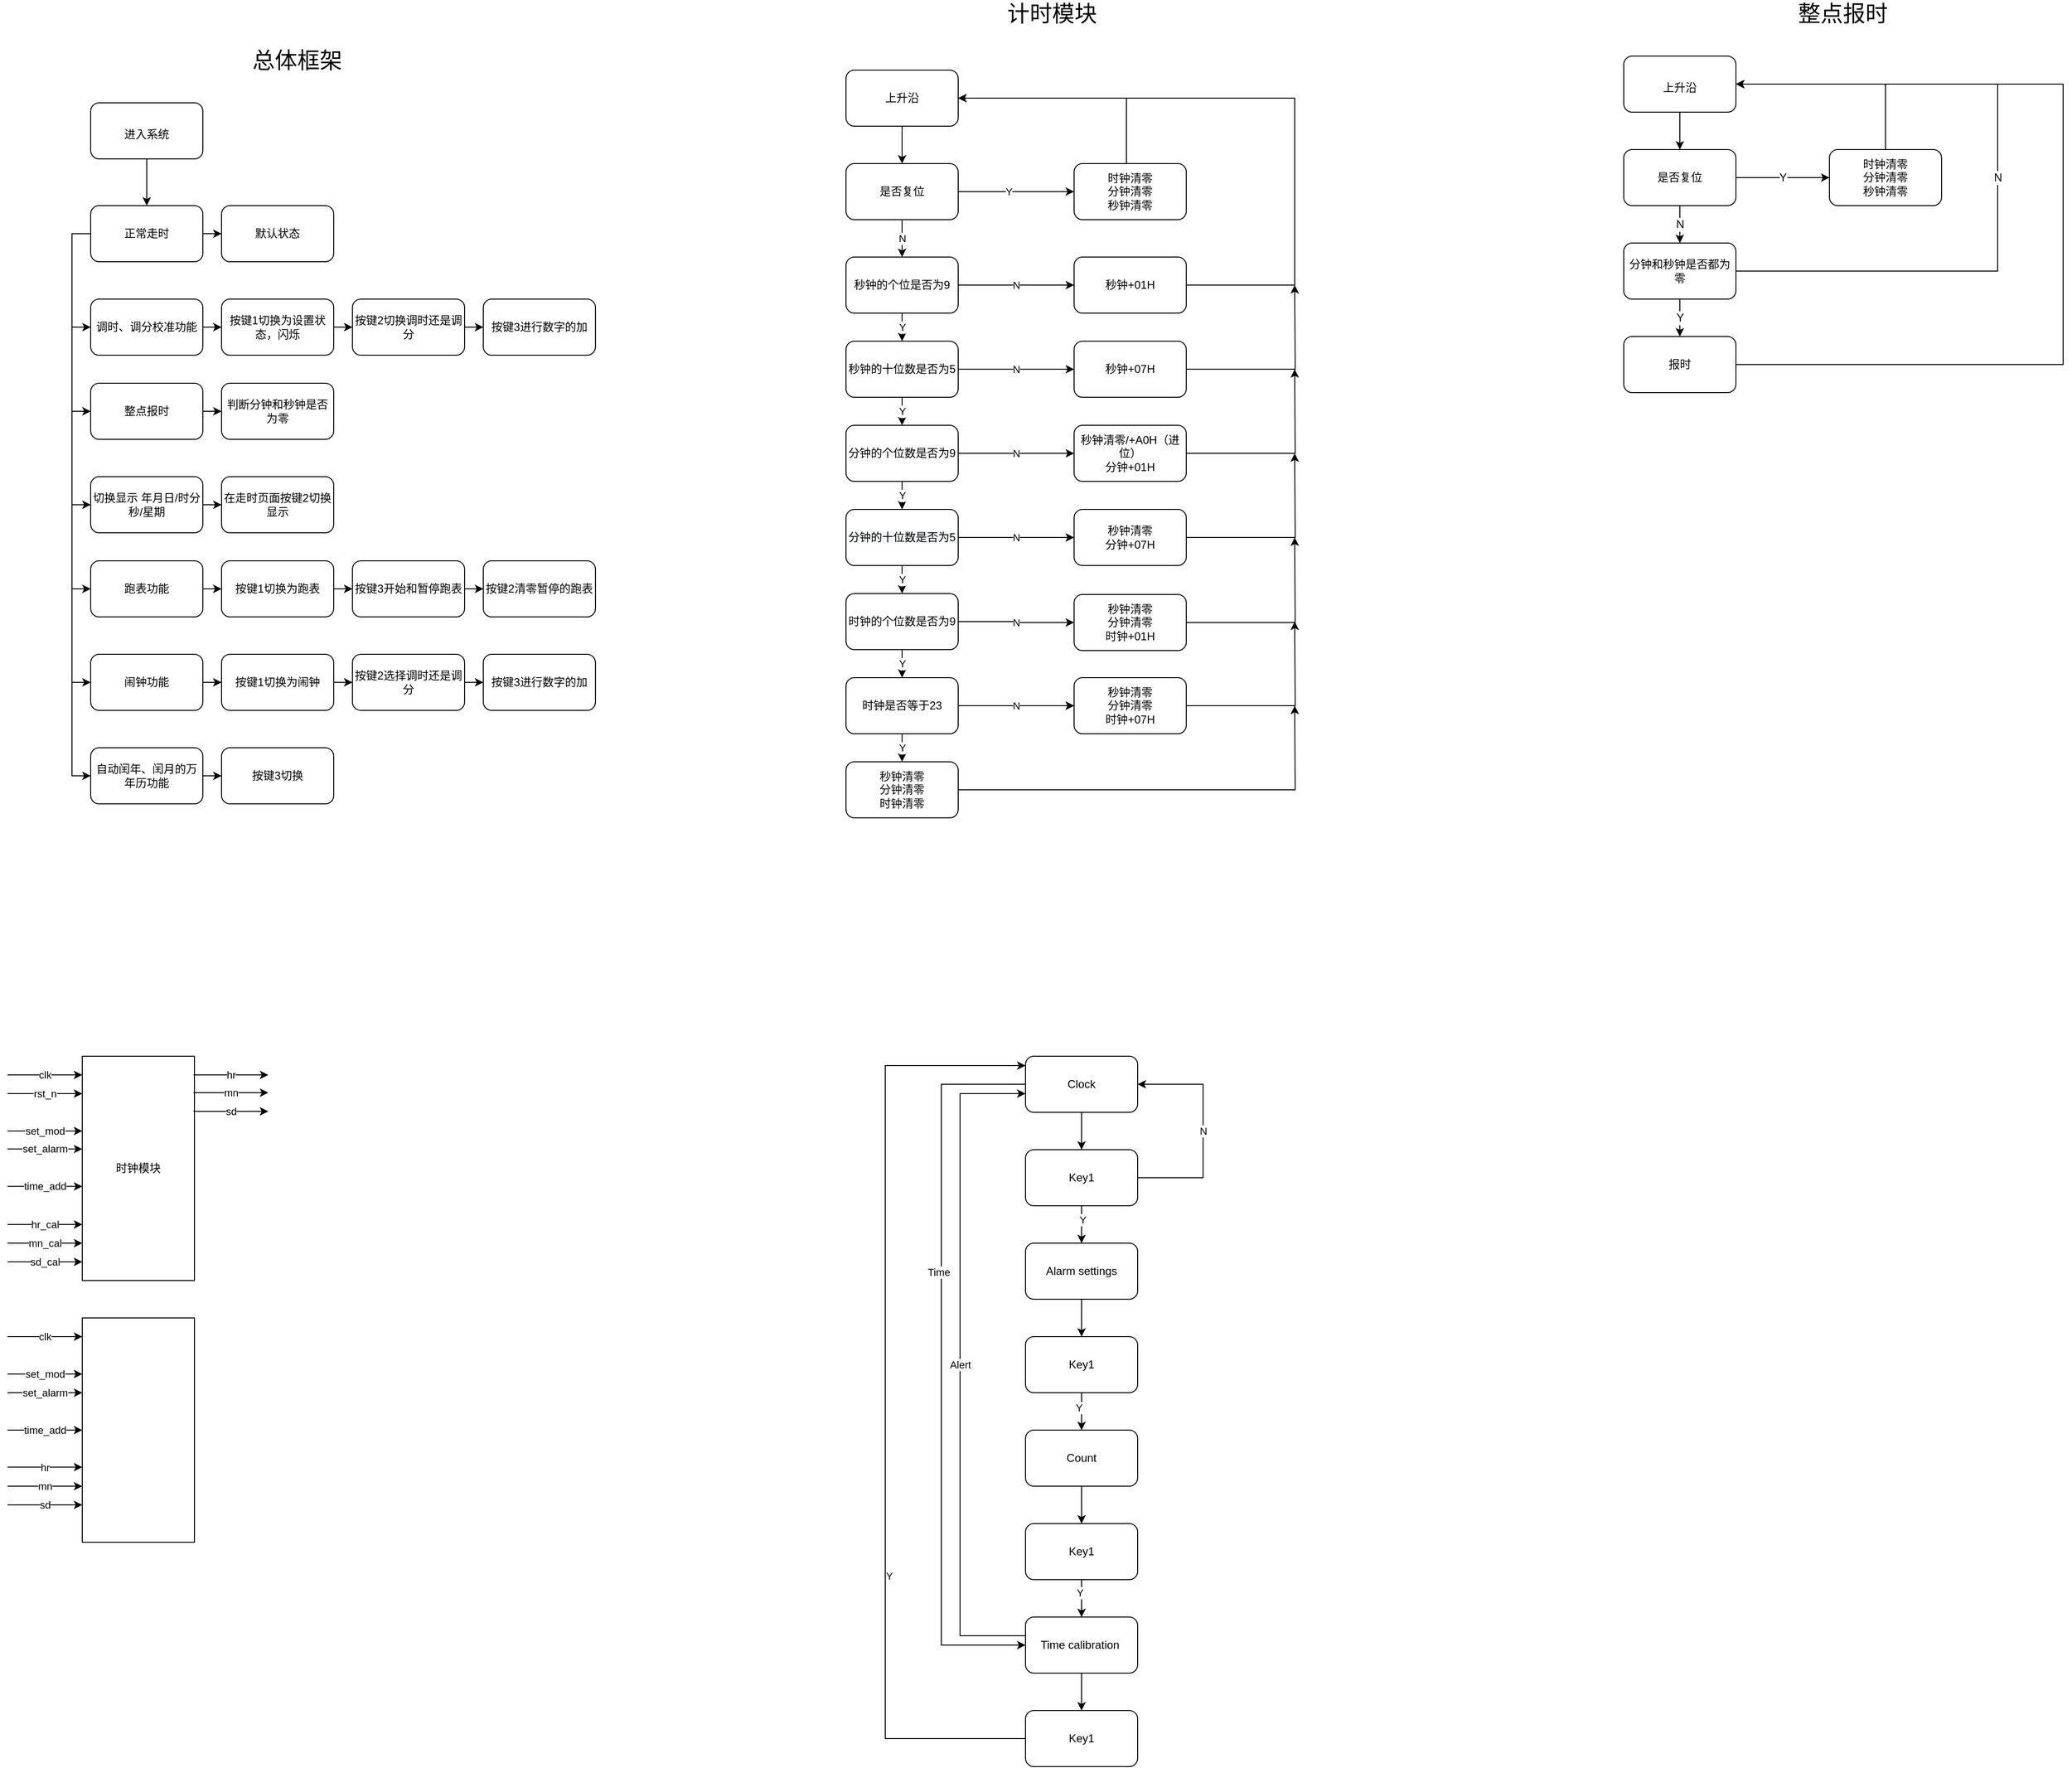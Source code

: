 <mxfile version="15.7.4" type="github">
  <diagram id="j-hfwfwADfFg2-2y4FFS" name="Page-1">
    <mxGraphModel dx="2401" dy="1572" grid="1" gridSize="10" guides="1" tooltips="1" connect="1" arrows="1" fold="1" page="1" pageScale="1" pageWidth="827" pageHeight="1169" math="0" shadow="0">
      <root>
        <mxCell id="0" />
        <mxCell id="1" parent="0" />
        <mxCell id="kllltfMufQYbzrhNUkab-3" style="edgeStyle=orthogonalEdgeStyle;rounded=0;orthogonalLoop=1;jettySize=auto;html=1;exitX=0.5;exitY=1;exitDx=0;exitDy=0;entryX=0.5;entryY=0;entryDx=0;entryDy=0;" parent="1" source="kllltfMufQYbzrhNUkab-1" target="kllltfMufQYbzrhNUkab-2" edge="1">
          <mxGeometry relative="1" as="geometry" />
        </mxCell>
        <mxCell id="kllltfMufQYbzrhNUkab-1" value="上升沿" style="rounded=1;whiteSpace=wrap;html=1;" parent="1" vertex="1">
          <mxGeometry x="1828" y="165" width="120" height="60" as="geometry" />
        </mxCell>
        <mxCell id="kllltfMufQYbzrhNUkab-5" value="N" style="edgeStyle=orthogonalEdgeStyle;rounded=0;orthogonalLoop=1;jettySize=auto;html=1;exitX=0.5;exitY=1;exitDx=0;exitDy=0;entryX=0.5;entryY=0;entryDx=0;entryDy=0;" parent="1" source="kllltfMufQYbzrhNUkab-2" target="kllltfMufQYbzrhNUkab-4" edge="1">
          <mxGeometry relative="1" as="geometry" />
        </mxCell>
        <mxCell id="kllltfMufQYbzrhNUkab-7" style="edgeStyle=orthogonalEdgeStyle;rounded=0;orthogonalLoop=1;jettySize=auto;html=1;exitX=1;exitY=0.5;exitDx=0;exitDy=0;entryX=0;entryY=0.5;entryDx=0;entryDy=0;" parent="1" source="kllltfMufQYbzrhNUkab-2" target="kllltfMufQYbzrhNUkab-6" edge="1">
          <mxGeometry relative="1" as="geometry" />
        </mxCell>
        <mxCell id="kllltfMufQYbzrhNUkab-8" value="Y" style="edgeLabel;html=1;align=center;verticalAlign=middle;resizable=0;points=[];" parent="kllltfMufQYbzrhNUkab-7" vertex="1" connectable="0">
          <mxGeometry x="-0.136" relative="1" as="geometry">
            <mxPoint as="offset" />
          </mxGeometry>
        </mxCell>
        <mxCell id="kllltfMufQYbzrhNUkab-2" value="是否复位" style="rounded=1;whiteSpace=wrap;html=1;" parent="1" vertex="1">
          <mxGeometry x="1828" y="265" width="120" height="60" as="geometry" />
        </mxCell>
        <mxCell id="kllltfMufQYbzrhNUkab-21" value="N" style="edgeStyle=orthogonalEdgeStyle;rounded=0;orthogonalLoop=1;jettySize=auto;html=1;" parent="1" source="kllltfMufQYbzrhNUkab-4" target="kllltfMufQYbzrhNUkab-20" edge="1">
          <mxGeometry relative="1" as="geometry" />
        </mxCell>
        <mxCell id="kllltfMufQYbzrhNUkab-24" value="Y" style="edgeStyle=orthogonalEdgeStyle;rounded=0;orthogonalLoop=1;jettySize=auto;html=1;" parent="1" source="kllltfMufQYbzrhNUkab-4" target="kllltfMufQYbzrhNUkab-10" edge="1">
          <mxGeometry relative="1" as="geometry" />
        </mxCell>
        <mxCell id="kllltfMufQYbzrhNUkab-4" value="秒钟的个位是否为9" style="rounded=1;whiteSpace=wrap;html=1;" parent="1" vertex="1">
          <mxGeometry x="1828" y="365" width="120" height="60" as="geometry" />
        </mxCell>
        <mxCell id="kllltfMufQYbzrhNUkab-9" style="edgeStyle=orthogonalEdgeStyle;rounded=0;orthogonalLoop=1;jettySize=auto;html=1;entryX=1;entryY=0.5;entryDx=0;entryDy=0;" parent="1" source="kllltfMufQYbzrhNUkab-6" target="kllltfMufQYbzrhNUkab-1" edge="1">
          <mxGeometry relative="1" as="geometry">
            <Array as="points">
              <mxPoint x="2128" y="195" />
            </Array>
          </mxGeometry>
        </mxCell>
        <mxCell id="kllltfMufQYbzrhNUkab-6" value="时钟清零&lt;br&gt;分钟清零&lt;br&gt;秒钟清零" style="rounded=1;whiteSpace=wrap;html=1;" parent="1" vertex="1">
          <mxGeometry x="2072" y="265" width="120" height="60" as="geometry" />
        </mxCell>
        <mxCell id="kllltfMufQYbzrhNUkab-25" value="Y" style="edgeStyle=orthogonalEdgeStyle;rounded=0;orthogonalLoop=1;jettySize=auto;html=1;" parent="1" source="kllltfMufQYbzrhNUkab-10" target="kllltfMufQYbzrhNUkab-17" edge="1">
          <mxGeometry relative="1" as="geometry" />
        </mxCell>
        <mxCell id="kllltfMufQYbzrhNUkab-26" value="N" style="edgeStyle=orthogonalEdgeStyle;rounded=0;orthogonalLoop=1;jettySize=auto;html=1;" parent="1" source="kllltfMufQYbzrhNUkab-10" target="kllltfMufQYbzrhNUkab-16" edge="1">
          <mxGeometry relative="1" as="geometry" />
        </mxCell>
        <mxCell id="kllltfMufQYbzrhNUkab-10" value="秒钟的十位数是否为5" style="rounded=1;whiteSpace=wrap;html=1;" parent="1" vertex="1">
          <mxGeometry x="1828" y="455" width="120" height="60" as="geometry" />
        </mxCell>
        <mxCell id="kllltfMufQYbzrhNUkab-45" style="edgeStyle=orthogonalEdgeStyle;rounded=0;orthogonalLoop=1;jettySize=auto;html=1;" parent="1" source="kllltfMufQYbzrhNUkab-16" edge="1">
          <mxGeometry relative="1" as="geometry">
            <mxPoint x="2308" y="395" as="targetPoint" />
          </mxGeometry>
        </mxCell>
        <mxCell id="kllltfMufQYbzrhNUkab-16" value="秒钟+07H" style="rounded=1;whiteSpace=wrap;html=1;" parent="1" vertex="1">
          <mxGeometry x="2072" y="455" width="120" height="60" as="geometry" />
        </mxCell>
        <mxCell id="kllltfMufQYbzrhNUkab-27" value="N" style="edgeStyle=orthogonalEdgeStyle;rounded=0;orthogonalLoop=1;jettySize=auto;html=1;" parent="1" source="kllltfMufQYbzrhNUkab-17" target="kllltfMufQYbzrhNUkab-23" edge="1">
          <mxGeometry relative="1" as="geometry" />
        </mxCell>
        <mxCell id="kllltfMufQYbzrhNUkab-28" value="Y" style="edgeStyle=orthogonalEdgeStyle;rounded=0;orthogonalLoop=1;jettySize=auto;html=1;" parent="1" source="kllltfMufQYbzrhNUkab-17" target="kllltfMufQYbzrhNUkab-22" edge="1">
          <mxGeometry relative="1" as="geometry" />
        </mxCell>
        <mxCell id="kllltfMufQYbzrhNUkab-17" value="分钟的个位数是否为9" style="rounded=1;whiteSpace=wrap;html=1;" parent="1" vertex="1">
          <mxGeometry x="1828" y="545" width="120" height="60" as="geometry" />
        </mxCell>
        <mxCell id="kllltfMufQYbzrhNUkab-44" style="edgeStyle=orthogonalEdgeStyle;rounded=0;orthogonalLoop=1;jettySize=auto;html=1;entryX=1;entryY=0.5;entryDx=0;entryDy=0;" parent="1" source="kllltfMufQYbzrhNUkab-20" target="kllltfMufQYbzrhNUkab-1" edge="1">
          <mxGeometry relative="1" as="geometry">
            <Array as="points">
              <mxPoint x="2308" y="395" />
              <mxPoint x="2308" y="195" />
            </Array>
          </mxGeometry>
        </mxCell>
        <mxCell id="kllltfMufQYbzrhNUkab-20" value="秒钟+01H" style="rounded=1;whiteSpace=wrap;html=1;" parent="1" vertex="1">
          <mxGeometry x="2072" y="365" width="120" height="60" as="geometry" />
        </mxCell>
        <mxCell id="kllltfMufQYbzrhNUkab-30" value="N" style="edgeStyle=orthogonalEdgeStyle;rounded=0;orthogonalLoop=1;jettySize=auto;html=1;" parent="1" source="kllltfMufQYbzrhNUkab-22" target="kllltfMufQYbzrhNUkab-29" edge="1">
          <mxGeometry relative="1" as="geometry" />
        </mxCell>
        <mxCell id="kllltfMufQYbzrhNUkab-34" value="Y" style="edgeStyle=orthogonalEdgeStyle;rounded=0;orthogonalLoop=1;jettySize=auto;html=1;" parent="1" source="kllltfMufQYbzrhNUkab-22" target="kllltfMufQYbzrhNUkab-32" edge="1">
          <mxGeometry relative="1" as="geometry" />
        </mxCell>
        <mxCell id="kllltfMufQYbzrhNUkab-22" value="&lt;span style=&quot;color: rgb(0 , 0 , 0) ; font-family: &amp;#34;helvetica&amp;#34; ; font-size: 12px ; font-style: normal ; font-weight: 400 ; letter-spacing: normal ; text-align: center ; text-indent: 0px ; text-transform: none ; word-spacing: 0px ; background-color: rgb(248 , 249 , 250) ; display: inline ; float: none&quot;&gt;分钟的十位数是否为5&lt;/span&gt;" style="rounded=1;whiteSpace=wrap;html=1;" parent="1" vertex="1">
          <mxGeometry x="1828" y="635" width="120" height="60" as="geometry" />
        </mxCell>
        <mxCell id="kllltfMufQYbzrhNUkab-46" style="edgeStyle=orthogonalEdgeStyle;rounded=0;orthogonalLoop=1;jettySize=auto;html=1;" parent="1" source="kllltfMufQYbzrhNUkab-23" edge="1">
          <mxGeometry relative="1" as="geometry">
            <mxPoint x="2308" y="485" as="targetPoint" />
          </mxGeometry>
        </mxCell>
        <mxCell id="kllltfMufQYbzrhNUkab-23" value="秒钟清零/+A0H（进位）&lt;br&gt;分钟+01H" style="rounded=1;whiteSpace=wrap;html=1;" parent="1" vertex="1">
          <mxGeometry x="2072" y="545" width="120" height="60" as="geometry" />
        </mxCell>
        <mxCell id="kllltfMufQYbzrhNUkab-47" style="edgeStyle=orthogonalEdgeStyle;rounded=0;orthogonalLoop=1;jettySize=auto;html=1;" parent="1" source="kllltfMufQYbzrhNUkab-29" edge="1">
          <mxGeometry relative="1" as="geometry">
            <mxPoint x="2308" y="575" as="targetPoint" />
          </mxGeometry>
        </mxCell>
        <mxCell id="kllltfMufQYbzrhNUkab-29" value="秒钟清零&lt;br&gt;分钟+07H" style="rounded=1;whiteSpace=wrap;html=1;" parent="1" vertex="1">
          <mxGeometry x="2072" y="635" width="120" height="60" as="geometry" />
        </mxCell>
        <mxCell id="kllltfMufQYbzrhNUkab-35" value="Y" style="edgeStyle=orthogonalEdgeStyle;rounded=0;orthogonalLoop=1;jettySize=auto;html=1;" parent="1" source="kllltfMufQYbzrhNUkab-32" target="kllltfMufQYbzrhNUkab-33" edge="1">
          <mxGeometry relative="1" as="geometry" />
        </mxCell>
        <mxCell id="kllltfMufQYbzrhNUkab-38" value="N" style="edgeStyle=orthogonalEdgeStyle;rounded=0;orthogonalLoop=1;jettySize=auto;html=1;" parent="1" source="kllltfMufQYbzrhNUkab-32" target="kllltfMufQYbzrhNUkab-36" edge="1">
          <mxGeometry relative="1" as="geometry" />
        </mxCell>
        <mxCell id="kllltfMufQYbzrhNUkab-32" value="&lt;span style=&quot;font-family: &amp;#34;helvetica&amp;#34;&quot;&gt;时钟的个位数是否为9&lt;/span&gt;" style="rounded=1;whiteSpace=wrap;html=1;" parent="1" vertex="1">
          <mxGeometry x="1828" y="725" width="120" height="60" as="geometry" />
        </mxCell>
        <mxCell id="kllltfMufQYbzrhNUkab-39" value="" style="edgeStyle=orthogonalEdgeStyle;rounded=0;orthogonalLoop=1;jettySize=auto;html=1;" parent="1" source="kllltfMufQYbzrhNUkab-33" target="kllltfMufQYbzrhNUkab-37" edge="1">
          <mxGeometry relative="1" as="geometry" />
        </mxCell>
        <mxCell id="kllltfMufQYbzrhNUkab-41" value="N" style="edgeStyle=orthogonalEdgeStyle;rounded=0;orthogonalLoop=1;jettySize=auto;html=1;" parent="1" source="kllltfMufQYbzrhNUkab-33" target="kllltfMufQYbzrhNUkab-37" edge="1">
          <mxGeometry relative="1" as="geometry" />
        </mxCell>
        <mxCell id="kllltfMufQYbzrhNUkab-43" value="Y" style="edgeStyle=orthogonalEdgeStyle;rounded=0;orthogonalLoop=1;jettySize=auto;html=1;" parent="1" source="kllltfMufQYbzrhNUkab-33" target="kllltfMufQYbzrhNUkab-42" edge="1">
          <mxGeometry relative="1" as="geometry" />
        </mxCell>
        <mxCell id="kllltfMufQYbzrhNUkab-33" value="&lt;span style=&quot;font-family: &amp;#34;helvetica&amp;#34;&quot;&gt;时钟是否等于23&lt;/span&gt;" style="rounded=1;whiteSpace=wrap;html=1;" parent="1" vertex="1">
          <mxGeometry x="1828" y="815" width="120" height="60" as="geometry" />
        </mxCell>
        <mxCell id="kllltfMufQYbzrhNUkab-48" style="edgeStyle=orthogonalEdgeStyle;rounded=0;orthogonalLoop=1;jettySize=auto;html=1;" parent="1" source="kllltfMufQYbzrhNUkab-36" edge="1">
          <mxGeometry relative="1" as="geometry">
            <mxPoint x="2308" y="665" as="targetPoint" />
          </mxGeometry>
        </mxCell>
        <mxCell id="kllltfMufQYbzrhNUkab-36" value="秒钟清零&lt;br&gt;分钟清零&lt;br&gt;时钟+01H" style="rounded=1;whiteSpace=wrap;html=1;" parent="1" vertex="1">
          <mxGeometry x="2072" y="726" width="120" height="60" as="geometry" />
        </mxCell>
        <mxCell id="kllltfMufQYbzrhNUkab-49" style="edgeStyle=orthogonalEdgeStyle;rounded=0;orthogonalLoop=1;jettySize=auto;html=1;" parent="1" source="kllltfMufQYbzrhNUkab-37" edge="1">
          <mxGeometry relative="1" as="geometry">
            <mxPoint x="2308" y="755" as="targetPoint" />
          </mxGeometry>
        </mxCell>
        <mxCell id="kllltfMufQYbzrhNUkab-37" value="&lt;span&gt;秒钟清零&lt;/span&gt;&lt;br&gt;&lt;span&gt;分钟清零&lt;/span&gt;&lt;br&gt;&lt;span&gt;时钟+07H&lt;/span&gt;" style="rounded=1;whiteSpace=wrap;html=1;" parent="1" vertex="1">
          <mxGeometry x="2072" y="815" width="120" height="60" as="geometry" />
        </mxCell>
        <mxCell id="kllltfMufQYbzrhNUkab-50" style="edgeStyle=orthogonalEdgeStyle;rounded=0;orthogonalLoop=1;jettySize=auto;html=1;" parent="1" source="kllltfMufQYbzrhNUkab-42" edge="1">
          <mxGeometry relative="1" as="geometry">
            <mxPoint x="2308" y="845" as="targetPoint" />
          </mxGeometry>
        </mxCell>
        <mxCell id="kllltfMufQYbzrhNUkab-42" value="&lt;span style=&quot;font-family: &amp;#34;helvetica&amp;#34;&quot;&gt;秒钟清零&lt;/span&gt;&lt;br style=&quot;font-family: &amp;#34;helvetica&amp;#34;&quot;&gt;&lt;span style=&quot;font-family: &amp;#34;helvetica&amp;#34;&quot;&gt;分钟清零&lt;br&gt;&lt;/span&gt;&lt;span style=&quot;font-family: &amp;#34;helvetica&amp;#34;&quot;&gt;时钟清零&lt;/span&gt;" style="rounded=1;whiteSpace=wrap;html=1;" parent="1" vertex="1">
          <mxGeometry x="1828" y="905" width="120" height="60" as="geometry" />
        </mxCell>
        <mxCell id="58QA114sEeceiY14fXUz-45" value="&lt;span style=&quot;font-size: 24px&quot;&gt;计时模块&lt;/span&gt;" style="text;html=1;align=center;verticalAlign=middle;resizable=0;points=[];autosize=1;strokeColor=none;fillColor=none;" parent="1" vertex="1">
          <mxGeometry x="1993" y="95" width="110" height="20" as="geometry" />
        </mxCell>
        <mxCell id="58QA114sEeceiY14fXUz-48" value="总体框架" style="text;html=1;strokeColor=none;fillColor=none;align=center;verticalAlign=middle;whiteSpace=wrap;rounded=0;fontSize=24;" parent="1" vertex="1">
          <mxGeometry x="1131" y="140" width="220" height="30" as="geometry" />
        </mxCell>
        <mxCell id="58QA114sEeceiY14fXUz-52" value="" style="edgeStyle=orthogonalEdgeStyle;rounded=0;orthogonalLoop=1;jettySize=auto;html=1;fontSize=12;" parent="1" source="58QA114sEeceiY14fXUz-49" target="58QA114sEeceiY14fXUz-50" edge="1">
          <mxGeometry relative="1" as="geometry" />
        </mxCell>
        <mxCell id="58QA114sEeceiY14fXUz-49" value="&lt;font style=&quot;font-size: 12px&quot;&gt;进入系统&lt;/font&gt;" style="rounded=1;whiteSpace=wrap;html=1;fontSize=24;" parent="1" vertex="1">
          <mxGeometry x="1020" y="200" width="120" height="60" as="geometry" />
        </mxCell>
        <mxCell id="58QA114sEeceiY14fXUz-71" style="edgeStyle=orthogonalEdgeStyle;rounded=0;orthogonalLoop=1;jettySize=auto;html=1;exitX=0;exitY=0.5;exitDx=0;exitDy=0;entryX=0;entryY=0.5;entryDx=0;entryDy=0;fontSize=12;" parent="1" source="58QA114sEeceiY14fXUz-50" target="58QA114sEeceiY14fXUz-53" edge="1">
          <mxGeometry relative="1" as="geometry" />
        </mxCell>
        <mxCell id="58QA114sEeceiY14fXUz-72" style="edgeStyle=orthogonalEdgeStyle;rounded=0;orthogonalLoop=1;jettySize=auto;html=1;exitX=0;exitY=0.5;exitDx=0;exitDy=0;entryX=0;entryY=0.5;entryDx=0;entryDy=0;fontSize=12;" parent="1" source="58QA114sEeceiY14fXUz-50" target="58QA114sEeceiY14fXUz-55" edge="1">
          <mxGeometry relative="1" as="geometry" />
        </mxCell>
        <mxCell id="58QA114sEeceiY14fXUz-73" style="edgeStyle=orthogonalEdgeStyle;rounded=0;orthogonalLoop=1;jettySize=auto;html=1;exitX=0;exitY=0.5;exitDx=0;exitDy=0;entryX=0;entryY=0.5;entryDx=0;entryDy=0;fontSize=12;" parent="1" source="58QA114sEeceiY14fXUz-50" target="58QA114sEeceiY14fXUz-58" edge="1">
          <mxGeometry relative="1" as="geometry" />
        </mxCell>
        <mxCell id="58QA114sEeceiY14fXUz-74" style="edgeStyle=orthogonalEdgeStyle;rounded=0;orthogonalLoop=1;jettySize=auto;html=1;exitX=0;exitY=0.5;exitDx=0;exitDy=0;entryX=0;entryY=0.5;entryDx=0;entryDy=0;fontSize=12;" parent="1" source="58QA114sEeceiY14fXUz-50" target="58QA114sEeceiY14fXUz-60" edge="1">
          <mxGeometry relative="1" as="geometry" />
        </mxCell>
        <mxCell id="58QA114sEeceiY14fXUz-75" style="edgeStyle=orthogonalEdgeStyle;rounded=0;orthogonalLoop=1;jettySize=auto;html=1;exitX=0;exitY=0.5;exitDx=0;exitDy=0;entryX=0;entryY=0.5;entryDx=0;entryDy=0;fontSize=12;" parent="1" source="58QA114sEeceiY14fXUz-50" target="58QA114sEeceiY14fXUz-57" edge="1">
          <mxGeometry relative="1" as="geometry" />
        </mxCell>
        <mxCell id="58QA114sEeceiY14fXUz-76" style="edgeStyle=orthogonalEdgeStyle;rounded=0;orthogonalLoop=1;jettySize=auto;html=1;exitX=0;exitY=0.5;exitDx=0;exitDy=0;entryX=0;entryY=0.5;entryDx=0;entryDy=0;fontSize=12;" parent="1" source="58QA114sEeceiY14fXUz-50" target="58QA114sEeceiY14fXUz-59" edge="1">
          <mxGeometry relative="1" as="geometry" />
        </mxCell>
        <mxCell id="58QA114sEeceiY14fXUz-78" value="" style="edgeStyle=orthogonalEdgeStyle;rounded=0;orthogonalLoop=1;jettySize=auto;html=1;fontSize=12;" parent="1" source="58QA114sEeceiY14fXUz-50" target="58QA114sEeceiY14fXUz-77" edge="1">
          <mxGeometry relative="1" as="geometry" />
        </mxCell>
        <mxCell id="58QA114sEeceiY14fXUz-50" value="正常走时" style="rounded=1;whiteSpace=wrap;html=1;fontSize=12;" parent="1" vertex="1">
          <mxGeometry x="1020" y="310" width="120" height="60" as="geometry" />
        </mxCell>
        <mxCell id="58QA114sEeceiY14fXUz-80" value="" style="edgeStyle=orthogonalEdgeStyle;rounded=0;orthogonalLoop=1;jettySize=auto;html=1;fontSize=12;" parent="1" source="58QA114sEeceiY14fXUz-53" target="58QA114sEeceiY14fXUz-79" edge="1">
          <mxGeometry relative="1" as="geometry" />
        </mxCell>
        <mxCell id="58QA114sEeceiY14fXUz-53" value="调时、调分校准功能" style="rounded=1;whiteSpace=wrap;html=1;fontSize=12;" parent="1" vertex="1">
          <mxGeometry x="1020" y="410" width="120" height="60" as="geometry" />
        </mxCell>
        <mxCell id="58QA114sEeceiY14fXUz-87" value="" style="edgeStyle=orthogonalEdgeStyle;rounded=0;orthogonalLoop=1;jettySize=auto;html=1;fontSize=12;" parent="1" source="58QA114sEeceiY14fXUz-55" target="58QA114sEeceiY14fXUz-86" edge="1">
          <mxGeometry relative="1" as="geometry" />
        </mxCell>
        <mxCell id="58QA114sEeceiY14fXUz-55" value="整点报时" style="rounded=1;whiteSpace=wrap;html=1;fontSize=12;" parent="1" vertex="1">
          <mxGeometry x="1020" y="500" width="120" height="60" as="geometry" />
        </mxCell>
        <mxCell id="58QA114sEeceiY14fXUz-98" value="" style="edgeStyle=orthogonalEdgeStyle;rounded=0;orthogonalLoop=1;jettySize=auto;html=1;fontSize=12;" parent="1" source="58QA114sEeceiY14fXUz-57" target="58QA114sEeceiY14fXUz-97" edge="1">
          <mxGeometry relative="1" as="geometry" />
        </mxCell>
        <mxCell id="58QA114sEeceiY14fXUz-57" value="闹钟功能" style="rounded=1;whiteSpace=wrap;html=1;fontSize=12;" parent="1" vertex="1">
          <mxGeometry x="1020" y="790" width="120" height="60" as="geometry" />
        </mxCell>
        <mxCell id="58QA114sEeceiY14fXUz-90" value="" style="edgeStyle=orthogonalEdgeStyle;rounded=0;orthogonalLoop=1;jettySize=auto;html=1;fontSize=12;" parent="1" source="58QA114sEeceiY14fXUz-58" target="58QA114sEeceiY14fXUz-89" edge="1">
          <mxGeometry relative="1" as="geometry" />
        </mxCell>
        <mxCell id="58QA114sEeceiY14fXUz-58" value="切换显示 年月日/时分秒/星期" style="rounded=1;whiteSpace=wrap;html=1;fontSize=12;" parent="1" vertex="1">
          <mxGeometry x="1020" y="600" width="120" height="60" as="geometry" />
        </mxCell>
        <mxCell id="58QA114sEeceiY14fXUz-107" value="" style="edgeStyle=orthogonalEdgeStyle;rounded=0;orthogonalLoop=1;jettySize=auto;html=1;fontSize=12;" parent="1" source="58QA114sEeceiY14fXUz-59" target="58QA114sEeceiY14fXUz-105" edge="1">
          <mxGeometry relative="1" as="geometry" />
        </mxCell>
        <mxCell id="58QA114sEeceiY14fXUz-59" value="自动闰年、闰月的万年历功能" style="rounded=1;whiteSpace=wrap;html=1;fontSize=12;" parent="1" vertex="1">
          <mxGeometry x="1020" y="890" width="120" height="60" as="geometry" />
        </mxCell>
        <mxCell id="58QA114sEeceiY14fXUz-92" value="" style="edgeStyle=orthogonalEdgeStyle;rounded=0;orthogonalLoop=1;jettySize=auto;html=1;fontSize=12;" parent="1" source="58QA114sEeceiY14fXUz-60" target="58QA114sEeceiY14fXUz-91" edge="1">
          <mxGeometry relative="1" as="geometry" />
        </mxCell>
        <mxCell id="58QA114sEeceiY14fXUz-60" value="跑表功能" style="rounded=1;whiteSpace=wrap;html=1;fontSize=12;" parent="1" vertex="1">
          <mxGeometry x="1020" y="690" width="120" height="60" as="geometry" />
        </mxCell>
        <mxCell id="58QA114sEeceiY14fXUz-77" value="默认状态" style="rounded=1;whiteSpace=wrap;html=1;fontSize=12;" parent="1" vertex="1">
          <mxGeometry x="1160" y="310" width="120" height="60" as="geometry" />
        </mxCell>
        <mxCell id="58QA114sEeceiY14fXUz-82" value="" style="edgeStyle=orthogonalEdgeStyle;rounded=0;orthogonalLoop=1;jettySize=auto;html=1;fontSize=12;" parent="1" source="58QA114sEeceiY14fXUz-79" target="58QA114sEeceiY14fXUz-81" edge="1">
          <mxGeometry relative="1" as="geometry" />
        </mxCell>
        <mxCell id="58QA114sEeceiY14fXUz-79" value="按键1切换为设置状态，闪烁" style="rounded=1;whiteSpace=wrap;html=1;fontSize=12;" parent="1" vertex="1">
          <mxGeometry x="1160" y="410" width="120" height="60" as="geometry" />
        </mxCell>
        <mxCell id="58QA114sEeceiY14fXUz-85" value="" style="edgeStyle=orthogonalEdgeStyle;rounded=0;orthogonalLoop=1;jettySize=auto;html=1;fontSize=12;" parent="1" source="58QA114sEeceiY14fXUz-81" target="58QA114sEeceiY14fXUz-84" edge="1">
          <mxGeometry relative="1" as="geometry" />
        </mxCell>
        <mxCell id="58QA114sEeceiY14fXUz-81" value="按键2切换调时还是调分" style="rounded=1;whiteSpace=wrap;html=1;fontSize=12;" parent="1" vertex="1">
          <mxGeometry x="1300" y="410" width="120" height="60" as="geometry" />
        </mxCell>
        <mxCell id="58QA114sEeceiY14fXUz-84" value="按键3进行数字的加" style="rounded=1;whiteSpace=wrap;html=1;fontSize=12;" parent="1" vertex="1">
          <mxGeometry x="1440" y="410" width="120" height="60" as="geometry" />
        </mxCell>
        <mxCell id="58QA114sEeceiY14fXUz-86" value="判断分钟和秒钟是否为零" style="rounded=1;whiteSpace=wrap;html=1;fontSize=12;" parent="1" vertex="1">
          <mxGeometry x="1160" y="500" width="120" height="60" as="geometry" />
        </mxCell>
        <mxCell id="58QA114sEeceiY14fXUz-89" value="在走时页面按键2切换显示" style="rounded=1;whiteSpace=wrap;html=1;fontSize=12;" parent="1" vertex="1">
          <mxGeometry x="1160" y="600" width="120" height="60" as="geometry" />
        </mxCell>
        <mxCell id="58QA114sEeceiY14fXUz-94" value="" style="edgeStyle=orthogonalEdgeStyle;rounded=0;orthogonalLoop=1;jettySize=auto;html=1;fontSize=12;" parent="1" source="58QA114sEeceiY14fXUz-91" target="58QA114sEeceiY14fXUz-93" edge="1">
          <mxGeometry relative="1" as="geometry" />
        </mxCell>
        <mxCell id="58QA114sEeceiY14fXUz-91" value="按键1切换为跑表" style="rounded=1;whiteSpace=wrap;html=1;fontSize=12;" parent="1" vertex="1">
          <mxGeometry x="1160" y="690" width="120" height="60" as="geometry" />
        </mxCell>
        <mxCell id="58QA114sEeceiY14fXUz-96" value="" style="edgeStyle=orthogonalEdgeStyle;rounded=0;orthogonalLoop=1;jettySize=auto;html=1;fontSize=12;" parent="1" source="58QA114sEeceiY14fXUz-93" target="58QA114sEeceiY14fXUz-95" edge="1">
          <mxGeometry relative="1" as="geometry" />
        </mxCell>
        <mxCell id="58QA114sEeceiY14fXUz-93" value="按键3开始和暂停跑表" style="rounded=1;whiteSpace=wrap;html=1;fontSize=12;" parent="1" vertex="1">
          <mxGeometry x="1300" y="690" width="120" height="60" as="geometry" />
        </mxCell>
        <mxCell id="58QA114sEeceiY14fXUz-95" value="按键2清零暂停的跑表" style="rounded=1;whiteSpace=wrap;html=1;fontSize=12;" parent="1" vertex="1">
          <mxGeometry x="1440" y="690" width="120" height="60" as="geometry" />
        </mxCell>
        <mxCell id="58QA114sEeceiY14fXUz-102" value="" style="edgeStyle=orthogonalEdgeStyle;rounded=0;orthogonalLoop=1;jettySize=auto;html=1;fontSize=12;" parent="1" source="58QA114sEeceiY14fXUz-97" target="58QA114sEeceiY14fXUz-101" edge="1">
          <mxGeometry relative="1" as="geometry" />
        </mxCell>
        <mxCell id="58QA114sEeceiY14fXUz-97" value="按键1切换为闹钟" style="rounded=1;whiteSpace=wrap;html=1;fontSize=12;" parent="1" vertex="1">
          <mxGeometry x="1160" y="790" width="120" height="60" as="geometry" />
        </mxCell>
        <mxCell id="58QA114sEeceiY14fXUz-104" value="" style="edgeStyle=orthogonalEdgeStyle;rounded=0;orthogonalLoop=1;jettySize=auto;html=1;fontSize=12;" parent="1" source="58QA114sEeceiY14fXUz-101" target="58QA114sEeceiY14fXUz-103" edge="1">
          <mxGeometry relative="1" as="geometry" />
        </mxCell>
        <mxCell id="58QA114sEeceiY14fXUz-101" value="按键2选择调时还是调分" style="rounded=1;whiteSpace=wrap;html=1;fontSize=12;" parent="1" vertex="1">
          <mxGeometry x="1300" y="790" width="120" height="60" as="geometry" />
        </mxCell>
        <mxCell id="58QA114sEeceiY14fXUz-103" value="按键3进行数字的加" style="rounded=1;whiteSpace=wrap;html=1;fontSize=12;" parent="1" vertex="1">
          <mxGeometry x="1440" y="790" width="120" height="60" as="geometry" />
        </mxCell>
        <mxCell id="58QA114sEeceiY14fXUz-105" value="按键3切换" style="rounded=1;whiteSpace=wrap;html=1;fontSize=12;" parent="1" vertex="1">
          <mxGeometry x="1160" y="890" width="120" height="60" as="geometry" />
        </mxCell>
        <mxCell id="58QA114sEeceiY14fXUz-108" value="&lt;font style=&quot;font-size: 24px&quot;&gt;整点报时&lt;/font&gt;" style="text;html=1;align=center;verticalAlign=middle;resizable=0;points=[];autosize=1;strokeColor=none;fillColor=none;fontSize=12;" parent="1" vertex="1">
          <mxGeometry x="2839" y="95" width="110" height="20" as="geometry" />
        </mxCell>
        <mxCell id="58QA114sEeceiY14fXUz-111" value="" style="edgeStyle=orthogonalEdgeStyle;rounded=0;orthogonalLoop=1;jettySize=auto;html=1;fontSize=12;" parent="1" source="58QA114sEeceiY14fXUz-109" target="58QA114sEeceiY14fXUz-110" edge="1">
          <mxGeometry relative="1" as="geometry" />
        </mxCell>
        <mxCell id="58QA114sEeceiY14fXUz-109" value="&lt;span style=&quot;font-size: 12px&quot;&gt;上升沿&lt;/span&gt;" style="rounded=1;whiteSpace=wrap;html=1;fontSize=24;" parent="1" vertex="1">
          <mxGeometry x="2660" y="150" width="120" height="60" as="geometry" />
        </mxCell>
        <mxCell id="58QA114sEeceiY14fXUz-113" value="Y" style="edgeStyle=orthogonalEdgeStyle;rounded=0;orthogonalLoop=1;jettySize=auto;html=1;fontSize=12;" parent="1" source="58QA114sEeceiY14fXUz-110" target="58QA114sEeceiY14fXUz-112" edge="1">
          <mxGeometry relative="1" as="geometry" />
        </mxCell>
        <mxCell id="58QA114sEeceiY14fXUz-117" value="N" style="edgeStyle=orthogonalEdgeStyle;rounded=0;orthogonalLoop=1;jettySize=auto;html=1;fontSize=12;" parent="1" source="58QA114sEeceiY14fXUz-110" target="58QA114sEeceiY14fXUz-116" edge="1">
          <mxGeometry relative="1" as="geometry" />
        </mxCell>
        <mxCell id="58QA114sEeceiY14fXUz-110" value="是否复位" style="rounded=1;whiteSpace=wrap;html=1;fontSize=12;" parent="1" vertex="1">
          <mxGeometry x="2660" y="250" width="120" height="60" as="geometry" />
        </mxCell>
        <mxCell id="58QA114sEeceiY14fXUz-114" style="edgeStyle=orthogonalEdgeStyle;rounded=0;orthogonalLoop=1;jettySize=auto;html=1;exitX=0.5;exitY=0;exitDx=0;exitDy=0;entryX=1;entryY=0.5;entryDx=0;entryDy=0;fontSize=12;" parent="1" source="58QA114sEeceiY14fXUz-112" target="58QA114sEeceiY14fXUz-109" edge="1">
          <mxGeometry relative="1" as="geometry" />
        </mxCell>
        <mxCell id="58QA114sEeceiY14fXUz-112" value="时钟清零&lt;br&gt;分钟清零&lt;br&gt;秒钟清零" style="rounded=1;whiteSpace=wrap;html=1;fontSize=12;" parent="1" vertex="1">
          <mxGeometry x="2880" y="250" width="120" height="60" as="geometry" />
        </mxCell>
        <mxCell id="58QA114sEeceiY14fXUz-119" value="Y" style="edgeStyle=orthogonalEdgeStyle;rounded=0;orthogonalLoop=1;jettySize=auto;html=1;fontSize=12;" parent="1" source="58QA114sEeceiY14fXUz-116" target="58QA114sEeceiY14fXUz-118" edge="1">
          <mxGeometry relative="1" as="geometry" />
        </mxCell>
        <mxCell id="58QA114sEeceiY14fXUz-121" value="N" style="edgeStyle=orthogonalEdgeStyle;rounded=0;orthogonalLoop=1;jettySize=auto;html=1;exitX=1;exitY=0.5;exitDx=0;exitDy=0;entryX=1;entryY=0.5;entryDx=0;entryDy=0;fontSize=12;" parent="1" source="58QA114sEeceiY14fXUz-116" target="58QA114sEeceiY14fXUz-109" edge="1">
          <mxGeometry relative="1" as="geometry">
            <Array as="points">
              <mxPoint x="3060" y="380" />
              <mxPoint x="3060" y="180" />
            </Array>
          </mxGeometry>
        </mxCell>
        <mxCell id="58QA114sEeceiY14fXUz-116" value="分钟和秒钟是否都为零" style="rounded=1;whiteSpace=wrap;html=1;fontSize=12;" parent="1" vertex="1">
          <mxGeometry x="2660" y="350" width="120" height="60" as="geometry" />
        </mxCell>
        <mxCell id="58QA114sEeceiY14fXUz-120" style="edgeStyle=orthogonalEdgeStyle;rounded=0;orthogonalLoop=1;jettySize=auto;html=1;exitX=1;exitY=0.5;exitDx=0;exitDy=0;entryX=1;entryY=0.5;entryDx=0;entryDy=0;fontSize=12;" parent="1" source="58QA114sEeceiY14fXUz-118" target="58QA114sEeceiY14fXUz-109" edge="1">
          <mxGeometry relative="1" as="geometry">
            <Array as="points">
              <mxPoint x="3130" y="480" />
              <mxPoint x="3130" y="180" />
            </Array>
          </mxGeometry>
        </mxCell>
        <mxCell id="58QA114sEeceiY14fXUz-118" value="报时" style="rounded=1;whiteSpace=wrap;html=1;fontSize=12;" parent="1" vertex="1">
          <mxGeometry x="2660" y="450" width="120" height="60" as="geometry" />
        </mxCell>
        <mxCell id="9t2DTqIuFt2Lj5-lYuSL-3" value="时钟模块" style="rounded=0;whiteSpace=wrap;html=1;" vertex="1" parent="1">
          <mxGeometry x="1011" y="1220" width="120" height="240" as="geometry" />
        </mxCell>
        <mxCell id="9t2DTqIuFt2Lj5-lYuSL-4" value="clk" style="endArrow=classic;html=1;rounded=0;" edge="1" parent="1">
          <mxGeometry width="50" height="50" relative="1" as="geometry">
            <mxPoint x="931" y="1240" as="sourcePoint" />
            <mxPoint x="1011" y="1240" as="targetPoint" />
          </mxGeometry>
        </mxCell>
        <mxCell id="9t2DTqIuFt2Lj5-lYuSL-5" value="rst_n" style="endArrow=classic;html=1;rounded=0;" edge="1" parent="1">
          <mxGeometry width="50" height="50" relative="1" as="geometry">
            <mxPoint x="931" y="1260.0" as="sourcePoint" />
            <mxPoint x="1011" y="1260.0" as="targetPoint" />
          </mxGeometry>
        </mxCell>
        <mxCell id="9t2DTqIuFt2Lj5-lYuSL-13" value="time_add" style="endArrow=classic;html=1;rounded=0;" edge="1" parent="1">
          <mxGeometry width="50" height="50" relative="1" as="geometry">
            <mxPoint x="931" y="1359.31" as="sourcePoint" />
            <mxPoint x="1011" y="1359.31" as="targetPoint" />
          </mxGeometry>
        </mxCell>
        <mxCell id="9t2DTqIuFt2Lj5-lYuSL-15" value="set_alarm" style="endArrow=classic;html=1;rounded=0;" edge="1" parent="1">
          <mxGeometry width="50" height="50" relative="1" as="geometry">
            <mxPoint x="931" y="1319.31" as="sourcePoint" />
            <mxPoint x="1011" y="1319.31" as="targetPoint" />
          </mxGeometry>
        </mxCell>
        <mxCell id="9t2DTqIuFt2Lj5-lYuSL-16" value="set_mod" style="endArrow=classic;html=1;rounded=0;" edge="1" parent="1">
          <mxGeometry width="50" height="50" relative="1" as="geometry">
            <mxPoint x="931" y="1300.0" as="sourcePoint" />
            <mxPoint x="1011" y="1300.0" as="targetPoint" />
          </mxGeometry>
        </mxCell>
        <mxCell id="9t2DTqIuFt2Lj5-lYuSL-18" value="hr_cal" style="endArrow=classic;html=1;rounded=0;" edge="1" parent="1">
          <mxGeometry width="50" height="50" relative="1" as="geometry">
            <mxPoint x="931" y="1400.0" as="sourcePoint" />
            <mxPoint x="1011" y="1400.0" as="targetPoint" />
          </mxGeometry>
        </mxCell>
        <mxCell id="9t2DTqIuFt2Lj5-lYuSL-19" value="mn_cal" style="endArrow=classic;html=1;rounded=0;" edge="1" parent="1">
          <mxGeometry width="50" height="50" relative="1" as="geometry">
            <mxPoint x="931" y="1420.0" as="sourcePoint" />
            <mxPoint x="1011" y="1420.0" as="targetPoint" />
          </mxGeometry>
        </mxCell>
        <mxCell id="9t2DTqIuFt2Lj5-lYuSL-20" value="sd_cal" style="endArrow=classic;html=1;rounded=0;" edge="1" parent="1">
          <mxGeometry width="50" height="50" relative="1" as="geometry">
            <mxPoint x="931" y="1440.0" as="sourcePoint" />
            <mxPoint x="1011" y="1440.0" as="targetPoint" />
          </mxGeometry>
        </mxCell>
        <mxCell id="9t2DTqIuFt2Lj5-lYuSL-26" value="sd" style="endArrow=classic;html=1;rounded=0;" edge="1" parent="1">
          <mxGeometry width="50" height="50" relative="1" as="geometry">
            <mxPoint x="1130" y="1279" as="sourcePoint" />
            <mxPoint x="1210" y="1279" as="targetPoint" />
          </mxGeometry>
        </mxCell>
        <mxCell id="9t2DTqIuFt2Lj5-lYuSL-27" value="mn" style="endArrow=classic;html=1;rounded=0;" edge="1" parent="1">
          <mxGeometry width="50" height="50" relative="1" as="geometry">
            <mxPoint x="1130" y="1259" as="sourcePoint" />
            <mxPoint x="1210" y="1259" as="targetPoint" />
          </mxGeometry>
        </mxCell>
        <mxCell id="9t2DTqIuFt2Lj5-lYuSL-28" value="hr" style="endArrow=classic;html=1;rounded=0;" edge="1" parent="1">
          <mxGeometry width="50" height="50" relative="1" as="geometry">
            <mxPoint x="1130" y="1240" as="sourcePoint" />
            <mxPoint x="1210" y="1240" as="targetPoint" />
          </mxGeometry>
        </mxCell>
        <mxCell id="9t2DTqIuFt2Lj5-lYuSL-29" value="" style="rounded=0;whiteSpace=wrap;html=1;" vertex="1" parent="1">
          <mxGeometry x="1011" y="1500" width="120" height="240" as="geometry" />
        </mxCell>
        <mxCell id="9t2DTqIuFt2Lj5-lYuSL-30" value="set_mod" style="endArrow=classic;html=1;rounded=0;" edge="1" parent="1">
          <mxGeometry width="50" height="50" relative="1" as="geometry">
            <mxPoint x="931" y="1560.0" as="sourcePoint" />
            <mxPoint x="1011" y="1560.0" as="targetPoint" />
          </mxGeometry>
        </mxCell>
        <mxCell id="9t2DTqIuFt2Lj5-lYuSL-31" value="set_alarm" style="endArrow=classic;html=1;rounded=0;" edge="1" parent="1">
          <mxGeometry width="50" height="50" relative="1" as="geometry">
            <mxPoint x="931" y="1580.0" as="sourcePoint" />
            <mxPoint x="1011" y="1580.0" as="targetPoint" />
          </mxGeometry>
        </mxCell>
        <mxCell id="9t2DTqIuFt2Lj5-lYuSL-32" value="time_add" style="endArrow=classic;html=1;rounded=0;" edge="1" parent="1">
          <mxGeometry width="50" height="50" relative="1" as="geometry">
            <mxPoint x="931" y="1620.0" as="sourcePoint" />
            <mxPoint x="1011" y="1620.0" as="targetPoint" />
          </mxGeometry>
        </mxCell>
        <mxCell id="9t2DTqIuFt2Lj5-lYuSL-34" value="hr" style="endArrow=classic;html=1;rounded=0;" edge="1" parent="1">
          <mxGeometry width="50" height="50" relative="1" as="geometry">
            <mxPoint x="931" y="1659.66" as="sourcePoint" />
            <mxPoint x="1011" y="1659.66" as="targetPoint" />
          </mxGeometry>
        </mxCell>
        <mxCell id="9t2DTqIuFt2Lj5-lYuSL-35" value="mn" style="endArrow=classic;html=1;rounded=0;" edge="1" parent="1">
          <mxGeometry width="50" height="50" relative="1" as="geometry">
            <mxPoint x="931" y="1680.0" as="sourcePoint" />
            <mxPoint x="1011" y="1680.0" as="targetPoint" />
          </mxGeometry>
        </mxCell>
        <mxCell id="9t2DTqIuFt2Lj5-lYuSL-36" value="sd" style="endArrow=classic;html=1;rounded=0;" edge="1" parent="1">
          <mxGeometry width="50" height="50" relative="1" as="geometry">
            <mxPoint x="931" y="1700" as="sourcePoint" />
            <mxPoint x="1011" y="1700" as="targetPoint" />
          </mxGeometry>
        </mxCell>
        <mxCell id="9t2DTqIuFt2Lj5-lYuSL-37" value="clk" style="endArrow=classic;html=1;rounded=0;" edge="1" parent="1">
          <mxGeometry width="50" height="50" relative="1" as="geometry">
            <mxPoint x="931" y="1520" as="sourcePoint" />
            <mxPoint x="1011" y="1520" as="targetPoint" />
          </mxGeometry>
        </mxCell>
        <mxCell id="9t2DTqIuFt2Lj5-lYuSL-38" value="" style="edgeStyle=orthogonalEdgeStyle;rounded=0;orthogonalLoop=1;jettySize=auto;html=1;" edge="1" source="9t2DTqIuFt2Lj5-lYuSL-41" target="9t2DTqIuFt2Lj5-lYuSL-45" parent="1">
          <mxGeometry relative="1" as="geometry" />
        </mxCell>
        <mxCell id="9t2DTqIuFt2Lj5-lYuSL-39" style="edgeStyle=orthogonalEdgeStyle;rounded=0;orthogonalLoop=1;jettySize=auto;html=1;entryX=0;entryY=0.5;entryDx=0;entryDy=0;" edge="1" source="9t2DTqIuFt2Lj5-lYuSL-41" target="9t2DTqIuFt2Lj5-lYuSL-58" parent="1">
          <mxGeometry relative="1" as="geometry">
            <Array as="points">
              <mxPoint x="1930" y="1250" />
              <mxPoint x="1930" y="1850" />
            </Array>
          </mxGeometry>
        </mxCell>
        <mxCell id="9t2DTqIuFt2Lj5-lYuSL-40" value="Time" style="edgeLabel;html=1;align=center;verticalAlign=middle;resizable=0;points=[];" connectable="0" vertex="1" parent="9t2DTqIuFt2Lj5-lYuSL-39">
          <mxGeometry x="-0.255" y="-3" relative="1" as="geometry">
            <mxPoint as="offset" />
          </mxGeometry>
        </mxCell>
        <mxCell id="9t2DTqIuFt2Lj5-lYuSL-41" value="Clock" style="rounded=1;whiteSpace=wrap;html=1;" vertex="1" parent="1">
          <mxGeometry x="2020" y="1220" width="120" height="60" as="geometry" />
        </mxCell>
        <mxCell id="9t2DTqIuFt2Lj5-lYuSL-42" value="" style="edgeStyle=orthogonalEdgeStyle;rounded=0;orthogonalLoop=1;jettySize=auto;html=1;" edge="1" source="9t2DTqIuFt2Lj5-lYuSL-45" target="9t2DTqIuFt2Lj5-lYuSL-47" parent="1">
          <mxGeometry relative="1" as="geometry" />
        </mxCell>
        <mxCell id="9t2DTqIuFt2Lj5-lYuSL-43" value="Y" style="edgeLabel;html=1;align=center;verticalAlign=middle;resizable=0;points=[];" connectable="0" vertex="1" parent="9t2DTqIuFt2Lj5-lYuSL-42">
          <mxGeometry x="-0.248" y="1" relative="1" as="geometry">
            <mxPoint as="offset" />
          </mxGeometry>
        </mxCell>
        <mxCell id="9t2DTqIuFt2Lj5-lYuSL-44" value="N" style="edgeStyle=orthogonalEdgeStyle;rounded=0;orthogonalLoop=1;jettySize=auto;html=1;entryX=1;entryY=0.5;entryDx=0;entryDy=0;" edge="1" source="9t2DTqIuFt2Lj5-lYuSL-45" target="9t2DTqIuFt2Lj5-lYuSL-41" parent="1">
          <mxGeometry relative="1" as="geometry">
            <mxPoint x="2190" y="1250" as="targetPoint" />
            <Array as="points">
              <mxPoint x="2210" y="1350" />
              <mxPoint x="2210" y="1250" />
            </Array>
          </mxGeometry>
        </mxCell>
        <mxCell id="9t2DTqIuFt2Lj5-lYuSL-45" value="Key1" style="rounded=1;whiteSpace=wrap;html=1;" vertex="1" parent="1">
          <mxGeometry x="2020" y="1320" width="120" height="60" as="geometry" />
        </mxCell>
        <mxCell id="9t2DTqIuFt2Lj5-lYuSL-46" value="" style="edgeStyle=orthogonalEdgeStyle;rounded=0;orthogonalLoop=1;jettySize=auto;html=1;" edge="1" source="9t2DTqIuFt2Lj5-lYuSL-47" target="9t2DTqIuFt2Lj5-lYuSL-50" parent="1">
          <mxGeometry relative="1" as="geometry" />
        </mxCell>
        <mxCell id="9t2DTqIuFt2Lj5-lYuSL-47" value="Alarm settings" style="rounded=1;whiteSpace=wrap;html=1;" vertex="1" parent="1">
          <mxGeometry x="2020" y="1420" width="120" height="60" as="geometry" />
        </mxCell>
        <mxCell id="9t2DTqIuFt2Lj5-lYuSL-48" value="" style="edgeStyle=orthogonalEdgeStyle;rounded=0;orthogonalLoop=1;jettySize=auto;html=1;" edge="1" source="9t2DTqIuFt2Lj5-lYuSL-50" target="9t2DTqIuFt2Lj5-lYuSL-52" parent="1">
          <mxGeometry relative="1" as="geometry" />
        </mxCell>
        <mxCell id="9t2DTqIuFt2Lj5-lYuSL-49" value="Y" style="edgeLabel;html=1;align=center;verticalAlign=middle;resizable=0;points=[];" connectable="0" vertex="1" parent="9t2DTqIuFt2Lj5-lYuSL-48">
          <mxGeometry x="-0.219" y="-3" relative="1" as="geometry">
            <mxPoint as="offset" />
          </mxGeometry>
        </mxCell>
        <mxCell id="9t2DTqIuFt2Lj5-lYuSL-50" value="Key1" style="rounded=1;whiteSpace=wrap;html=1;" vertex="1" parent="1">
          <mxGeometry x="2020" y="1520" width="120" height="60" as="geometry" />
        </mxCell>
        <mxCell id="9t2DTqIuFt2Lj5-lYuSL-51" value="" style="edgeStyle=orthogonalEdgeStyle;rounded=0;orthogonalLoop=1;jettySize=auto;html=1;" edge="1" source="9t2DTqIuFt2Lj5-lYuSL-52" target="9t2DTqIuFt2Lj5-lYuSL-55" parent="1">
          <mxGeometry relative="1" as="geometry" />
        </mxCell>
        <mxCell id="9t2DTqIuFt2Lj5-lYuSL-52" value="Count" style="rounded=1;whiteSpace=wrap;html=1;" vertex="1" parent="1">
          <mxGeometry x="2020" y="1620" width="120" height="60" as="geometry" />
        </mxCell>
        <mxCell id="9t2DTqIuFt2Lj5-lYuSL-53" value="" style="edgeStyle=orthogonalEdgeStyle;rounded=0;orthogonalLoop=1;jettySize=auto;html=1;" edge="1" source="9t2DTqIuFt2Lj5-lYuSL-55" target="9t2DTqIuFt2Lj5-lYuSL-58" parent="1">
          <mxGeometry relative="1" as="geometry" />
        </mxCell>
        <mxCell id="9t2DTqIuFt2Lj5-lYuSL-54" value="Y" style="edgeLabel;html=1;align=center;verticalAlign=middle;resizable=0;points=[];" connectable="0" vertex="1" parent="9t2DTqIuFt2Lj5-lYuSL-53">
          <mxGeometry x="-0.314" y="-2" relative="1" as="geometry">
            <mxPoint as="offset" />
          </mxGeometry>
        </mxCell>
        <mxCell id="9t2DTqIuFt2Lj5-lYuSL-55" value="Key1" style="rounded=1;whiteSpace=wrap;html=1;" vertex="1" parent="1">
          <mxGeometry x="2020" y="1720" width="120" height="60" as="geometry" />
        </mxCell>
        <mxCell id="9t2DTqIuFt2Lj5-lYuSL-56" value="Alert" style="edgeStyle=orthogonalEdgeStyle;rounded=0;orthogonalLoop=1;jettySize=auto;html=1;" edge="1" source="9t2DTqIuFt2Lj5-lYuSL-58" parent="1">
          <mxGeometry relative="1" as="geometry">
            <mxPoint x="2020" y="1260" as="targetPoint" />
            <Array as="points">
              <mxPoint x="1950" y="1840" />
              <mxPoint x="1950" y="1260" />
            </Array>
          </mxGeometry>
        </mxCell>
        <mxCell id="9t2DTqIuFt2Lj5-lYuSL-57" value="" style="edgeStyle=orthogonalEdgeStyle;rounded=0;orthogonalLoop=1;jettySize=auto;html=1;" edge="1" source="9t2DTqIuFt2Lj5-lYuSL-58" target="9t2DTqIuFt2Lj5-lYuSL-61" parent="1">
          <mxGeometry relative="1" as="geometry" />
        </mxCell>
        <mxCell id="9t2DTqIuFt2Lj5-lYuSL-58" value="Time calibration&amp;nbsp;" style="rounded=1;whiteSpace=wrap;html=1;" vertex="1" parent="1">
          <mxGeometry x="2020" y="1820" width="120" height="60" as="geometry" />
        </mxCell>
        <mxCell id="9t2DTqIuFt2Lj5-lYuSL-59" style="edgeStyle=orthogonalEdgeStyle;rounded=0;orthogonalLoop=1;jettySize=auto;html=1;" edge="1" source="9t2DTqIuFt2Lj5-lYuSL-61" parent="1">
          <mxGeometry relative="1" as="geometry">
            <mxPoint x="2020" y="1230" as="targetPoint" />
            <Array as="points">
              <mxPoint x="1870" y="1950" />
              <mxPoint x="1870" y="1230" />
              <mxPoint x="2010" y="1230" />
            </Array>
          </mxGeometry>
        </mxCell>
        <mxCell id="9t2DTqIuFt2Lj5-lYuSL-60" value="Y&lt;br&gt;" style="edgeLabel;html=1;align=center;verticalAlign=middle;resizable=0;points=[];" connectable="0" vertex="1" parent="9t2DTqIuFt2Lj5-lYuSL-59">
          <mxGeometry x="-0.364" y="-4" relative="1" as="geometry">
            <mxPoint as="offset" />
          </mxGeometry>
        </mxCell>
        <mxCell id="9t2DTqIuFt2Lj5-lYuSL-61" value="Key1" style="rounded=1;whiteSpace=wrap;html=1;" vertex="1" parent="1">
          <mxGeometry x="2020" y="1920" width="120" height="60" as="geometry" />
        </mxCell>
      </root>
    </mxGraphModel>
  </diagram>
</mxfile>
